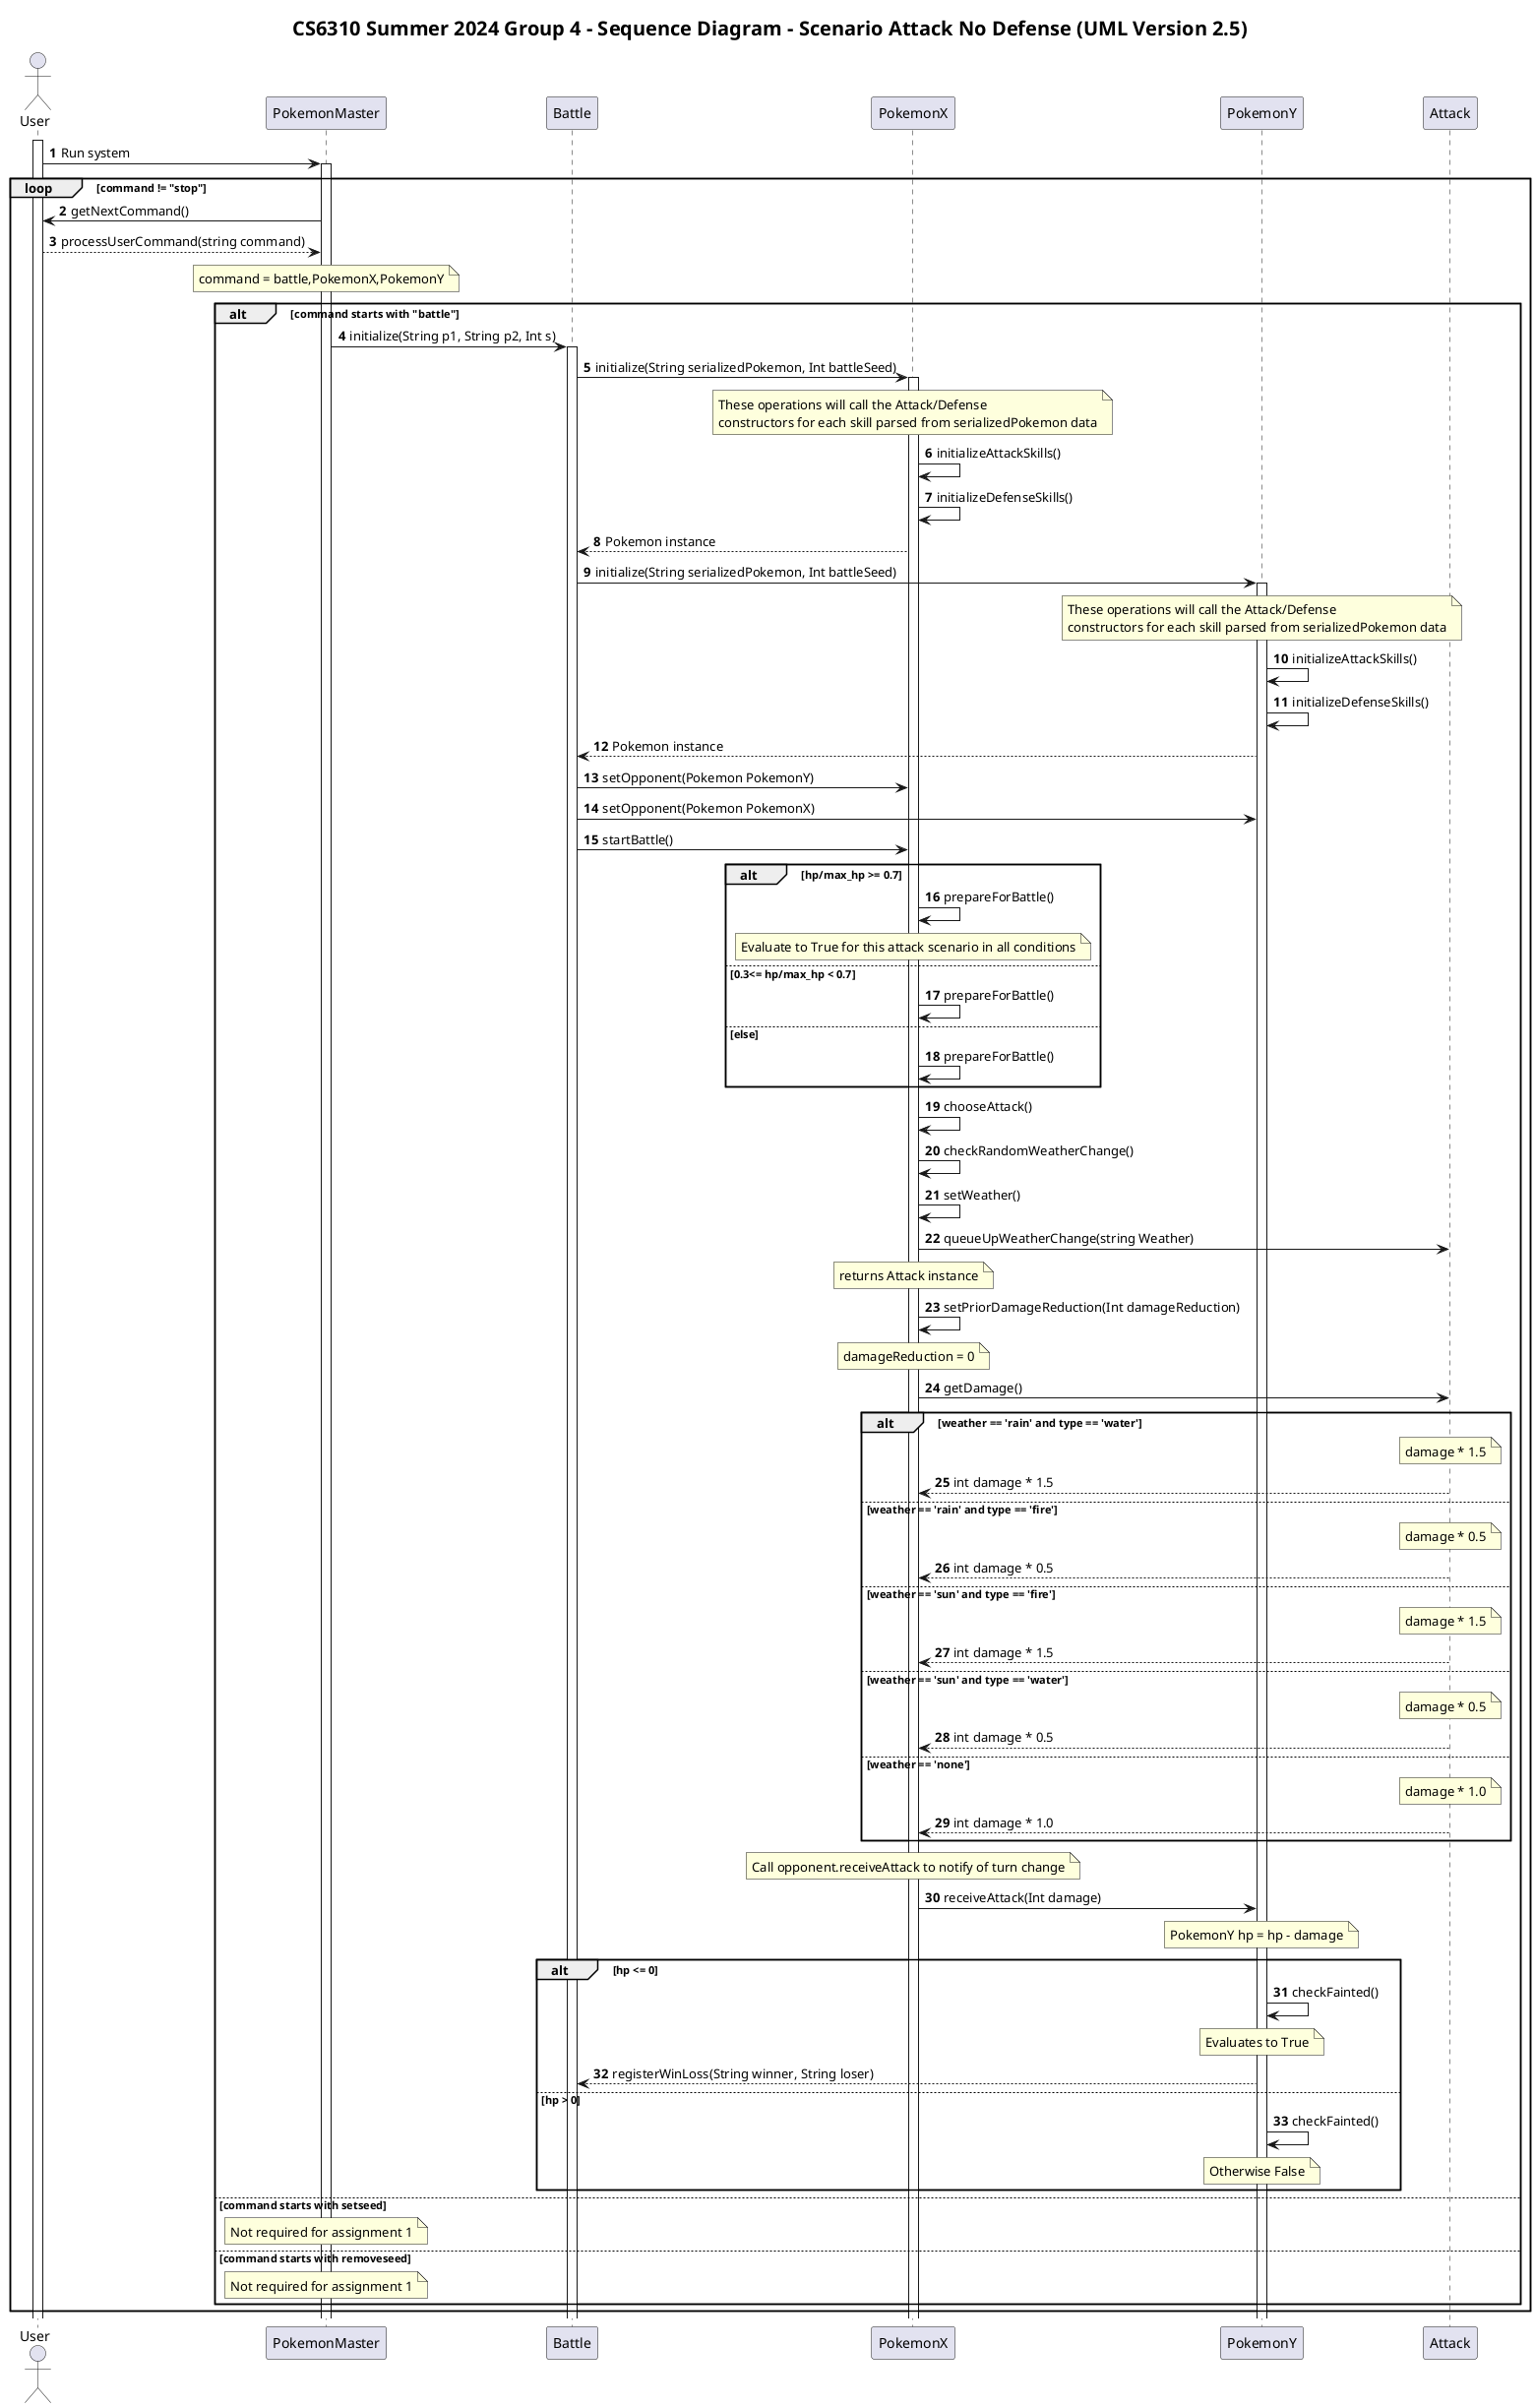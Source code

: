 'https://plantuml.com/sequence-diagram

@startuml
autonumber
title CS6310 Summer 2024 Group 4 - Sequence Diagram - Scenario Attack No Defense (UML Version 2.5)


skinparam {
    titlefontsize 20
}
actor User
activate User

User -> PokemonMaster: Run system

activate PokemonMaster
loop command != "stop"
PokemonMaster -> User: getNextCommand()
'User -> PokemonMaster: string command

User --> PokemonMaster: processUserCommand(string command)
note over PokemonMaster
    command = battle,PokemonX,PokemonY
end note
alt command starts with "battle"
PokemonMaster -> Battle: initialize(String p1, String p2, Int s)

activate Battle
'NOTE: create pokemonX (includes setting seed and reference to Battle class which created it)
Battle -> PokemonX: initialize(String serializedPokemon, Int battleSeed)
activate PokemonX
note over PokemonX
    These operations will call the Attack/Defense
    constructors for each skill parsed from serializedPokemon data
end note
PokemonX -> PokemonX: initializeAttackSkills()
PokemonX -> PokemonX: initializeDefenseSkills()
PokemonX --> Battle: Pokemon instance

'NOTE: create pokemonY (includes setting seed and reference to Battle class which created it)
Battle -> PokemonY: initialize(String serializedPokemon, Int battleSeed)
activate PokemonY
note over PokemonY
    These operations will call the Attack/Defense
    constructors for each skill parsed from serializedPokemon data
end note
PokemonY -> PokemonY: initializeAttackSkills()
PokemonY -> PokemonY: initializeDefenseSkills()
PokemonY --> Battle: Pokemon instance

'TODO - Update class diagram with this
Battle -> PokemonX: setOpponent(Pokemon PokemonY)
Battle -> PokemonY: setOpponent(Pokemon PokemonX)
Battle -> PokemonX: startBattle()

'TODO - update class diagram, no need to pass parameters since we have an implicit 1st param of self
alt hp/max_hp >= 0.7
PokemonX -> PokemonX: prepareForBattle()
note over PokemonX
    Evaluate to True for this attack scenario in all conditions
end note
else 0.3<= hp/max_hp < 0.7
PokemonX -> PokemonX: prepareForBattle()
else else
PokemonX -> PokemonX: prepareForBattle()
end

PokemonX -> PokemonX: chooseAttack()

PokemonX -> PokemonX: checkRandomWeatherChange()
PokemonX -> PokemonX: setWeather()
PokemonX -> Attack: queueUpWeatherChange(string Weather)
note over PokemonX
    returns Attack instance
end note
PokemonX -> PokemonX: setPriorDamageReduction(Int damageReduction)
note over PokemonX
    damageReduction = 0
end note



PokemonX -> Attack: getDamage()


alt weather == 'rain' and type == 'water'
note over Attack
    damage * 1.5
end note
Attack --> PokemonX: int damage * 1.5

else weather == 'rain' and type == 'fire'
note over Attack
    damage * 0.5
end note
Attack --> PokemonX: int damage * 0.5

else weather == 'sun' and type == 'fire'
note over Attack
    damage * 1.5
end note
Attack --> PokemonX: int damage * 1.5

else weather == 'sun' and type == 'water'
note over Attack
    damage * 0.5
end note
Attack --> PokemonX: int damage * 0.5

else weather == 'none'
note over Attack
    damage * 1.0
end note
Attack --> PokemonX: int damage * 1.0

end alt


'PokemonX uses it's opponent Pokemon reference to PokemonY to call the recieve attack and switch control to PokemonY
'No prior defense, deduct full damage
note over PokemonX
    Call opponent.receiveAttack to notify of turn change
end note
PokemonX -> PokemonY: receiveAttack(Int damage)
note over PokemonY
    PokemonY hp = hp - damage
end note
alt hp <= 0
PokemonY -> PokemonY: checkFainted()
note over PokemonY
    Evaluates to True
end note
'Pokemon uses it's battle reference attribute to call the battle's function to notify about the loss
PokemonY --> Battle: registerWinLoss(String winner, String loser)
else hp > 0
PokemonY -> PokemonY: checkFainted()
note over PokemonY
    Otherwise False
end note
end

else command starts with setseed
note over PokemonMaster
    Not required for assignment 1
end note
else command starts with removeseed
note over PokemonMaster
    Not required for assignment 1
end note
end loop
end

@enduml